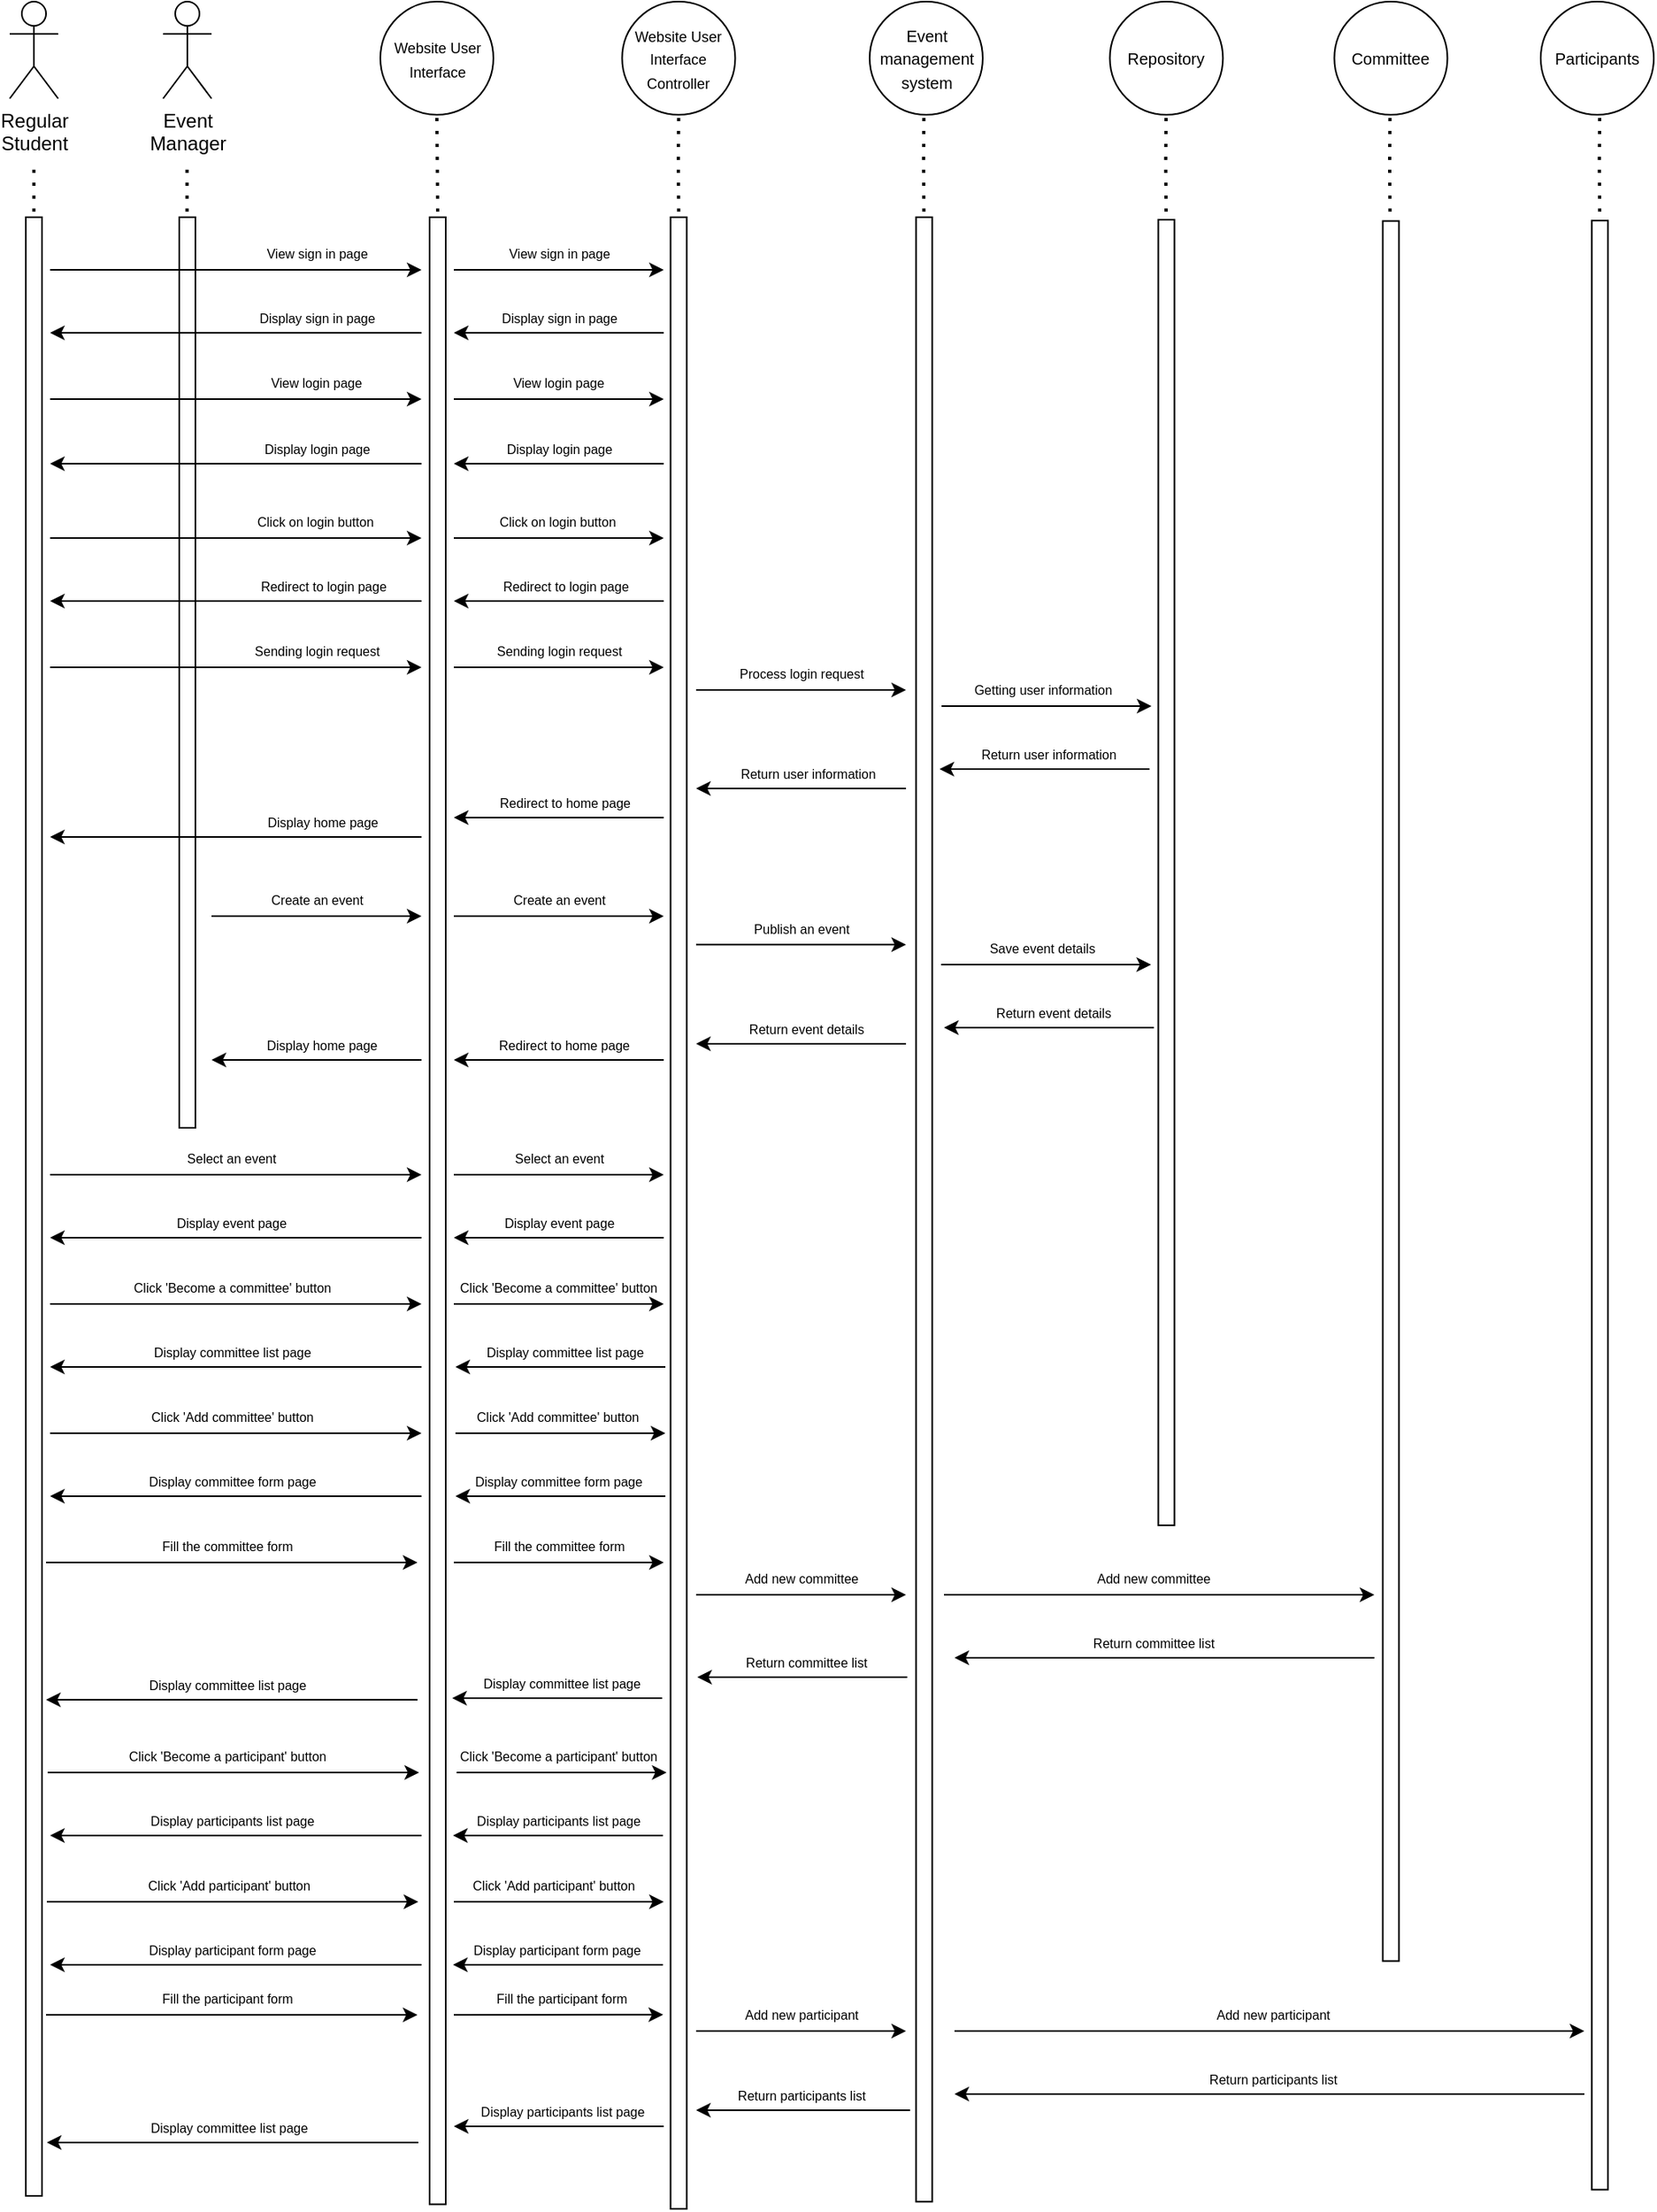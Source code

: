 <mxfile version="22.1.16" type="google">
  <diagram name="Page-1" id="xa0Po1D0JOcWhaekuTF8">
    <mxGraphModel dx="1720" dy="743" grid="1" gridSize="10" guides="1" tooltips="1" connect="1" arrows="1" fold="1" page="1" pageScale="1" pageWidth="850" pageHeight="1100" math="0" shadow="0">
      <root>
        <mxCell id="0" />
        <mxCell id="1" parent="0" />
        <mxCell id="qeAUwu_SVHN8Ln0CX-Be-1" value="Regular&lt;br&gt;Student" style="shape=umlActor;verticalLabelPosition=bottom;verticalAlign=top;html=1;outlineConnect=0;" vertex="1" parent="1">
          <mxGeometry x="25.01" y="20" width="30" height="60" as="geometry" />
        </mxCell>
        <mxCell id="qeAUwu_SVHN8Ln0CX-Be-2" value="Event&lt;br&gt;Manager" style="shape=umlActor;verticalLabelPosition=bottom;verticalAlign=top;html=1;outlineConnect=0;" vertex="1" parent="1">
          <mxGeometry x="120" y="20" width="30" height="60" as="geometry" />
        </mxCell>
        <mxCell id="qeAUwu_SVHN8Ln0CX-Be-4" value="" style="rounded=0;whiteSpace=wrap;html=1;rotation=90;" vertex="1" parent="1">
          <mxGeometry x="-572.29" y="760.73" width="1224.6" height="10" as="geometry" />
        </mxCell>
        <mxCell id="qeAUwu_SVHN8Ln0CX-Be-5" value="" style="rounded=0;whiteSpace=wrap;html=1;rotation=90;" vertex="1" parent="1">
          <mxGeometry x="-146.79" y="430.21" width="563.56" height="10" as="geometry" />
        </mxCell>
        <mxCell id="qeAUwu_SVHN8Ln0CX-Be-6" value="" style="endArrow=none;dashed=1;html=1;dashPattern=1 3;strokeWidth=2;rounded=0;" edge="1" parent="1">
          <mxGeometry width="50" height="50" relative="1" as="geometry">
            <mxPoint x="40" y="150" as="sourcePoint" />
            <mxPoint x="40" y="120" as="targetPoint" />
            <Array as="points">
              <mxPoint x="40" y="140" />
            </Array>
          </mxGeometry>
        </mxCell>
        <mxCell id="qeAUwu_SVHN8Ln0CX-Be-7" value="" style="endArrow=none;dashed=1;html=1;dashPattern=1 3;strokeWidth=2;rounded=0;" edge="1" parent="1">
          <mxGeometry width="50" height="50" relative="1" as="geometry">
            <mxPoint x="134.8" y="150" as="sourcePoint" />
            <mxPoint x="134.8" y="120" as="targetPoint" />
            <Array as="points">
              <mxPoint x="134.8" y="140" />
            </Array>
          </mxGeometry>
        </mxCell>
        <mxCell id="qeAUwu_SVHN8Ln0CX-Be-8" value="&lt;font style=&quot;font-size: 9px;&quot;&gt;Website User Interface&lt;/font&gt;" style="ellipse;whiteSpace=wrap;html=1;aspect=fixed;" vertex="1" parent="1">
          <mxGeometry x="254.5" y="20" width="70" height="70" as="geometry" />
        </mxCell>
        <mxCell id="qeAUwu_SVHN8Ln0CX-Be-9" value="" style="rounded=0;whiteSpace=wrap;html=1;rotation=90;" vertex="1" parent="1">
          <mxGeometry x="-324.9" y="763.34" width="1229.8" height="10" as="geometry" />
        </mxCell>
        <mxCell id="qeAUwu_SVHN8Ln0CX-Be-10" value="&lt;font style=&quot;font-size: 9px;&quot;&gt;&lt;font style=&quot;&quot;&gt;Website User Inte&lt;/font&gt;rface Controller&lt;/font&gt;" style="ellipse;whiteSpace=wrap;html=1;aspect=fixed;" vertex="1" parent="1">
          <mxGeometry x="404.22" y="20" width="70" height="70" as="geometry" />
        </mxCell>
        <mxCell id="qeAUwu_SVHN8Ln0CX-Be-11" value="" style="endArrow=classic;html=1;rounded=0;" edge="1" parent="1">
          <mxGeometry width="50" height="50" relative="1" as="geometry">
            <mxPoint x="50" y="266" as="sourcePoint" />
            <mxPoint x="280" y="266" as="targetPoint" />
          </mxGeometry>
        </mxCell>
        <mxCell id="qeAUwu_SVHN8Ln0CX-Be-13" value="&lt;font style=&quot;font-size: 8px;&quot;&gt;View login page&lt;/font&gt;" style="text;html=1;strokeColor=none;fillColor=none;align=center;verticalAlign=middle;whiteSpace=wrap;rounded=0;" vertex="1" parent="1">
          <mxGeometry x="185" y="240" width="60" height="30" as="geometry" />
        </mxCell>
        <mxCell id="qeAUwu_SVHN8Ln0CX-Be-14" value="" style="rounded=0;whiteSpace=wrap;html=1;rotation=90;" vertex="1" parent="1">
          <mxGeometry x="-177.09" y="764.75" width="1232.62" height="10" as="geometry" />
        </mxCell>
        <mxCell id="qeAUwu_SVHN8Ln0CX-Be-15" value="" style="endArrow=classic;html=1;rounded=0;" edge="1" parent="1">
          <mxGeometry width="50" height="50" relative="1" as="geometry">
            <mxPoint x="300" y="266" as="sourcePoint" />
            <mxPoint x="430" y="266" as="targetPoint" />
          </mxGeometry>
        </mxCell>
        <mxCell id="qeAUwu_SVHN8Ln0CX-Be-16" value="&lt;font style=&quot;font-size: 8px;&quot;&gt;View login page&lt;/font&gt;" style="text;html=1;strokeColor=none;fillColor=none;align=center;verticalAlign=middle;whiteSpace=wrap;rounded=0;" vertex="1" parent="1">
          <mxGeometry x="335" y="240" width="60" height="30" as="geometry" />
        </mxCell>
        <mxCell id="qeAUwu_SVHN8Ln0CX-Be-19" value="" style="endArrow=classic;html=1;rounded=0;" edge="1" parent="1">
          <mxGeometry width="50" height="50" relative="1" as="geometry">
            <mxPoint x="430" y="306" as="sourcePoint" />
            <mxPoint x="300" y="306" as="targetPoint" />
          </mxGeometry>
        </mxCell>
        <mxCell id="qeAUwu_SVHN8Ln0CX-Be-20" value="&lt;font style=&quot;font-size: 8px;&quot;&gt;Display login page&lt;/font&gt;" style="text;html=1;strokeColor=none;fillColor=none;align=center;verticalAlign=middle;whiteSpace=wrap;rounded=0;" vertex="1" parent="1">
          <mxGeometry x="327.5" y="281" width="75" height="30" as="geometry" />
        </mxCell>
        <mxCell id="qeAUwu_SVHN8Ln0CX-Be-21" value="" style="endArrow=classic;html=1;rounded=0;" edge="1" parent="1">
          <mxGeometry width="50" height="50" relative="1" as="geometry">
            <mxPoint x="280" y="306" as="sourcePoint" />
            <mxPoint x="50" y="306" as="targetPoint" />
          </mxGeometry>
        </mxCell>
        <mxCell id="qeAUwu_SVHN8Ln0CX-Be-22" value="&lt;font style=&quot;font-size: 8px;&quot;&gt;Display login page&lt;/font&gt;" style="text;html=1;strokeColor=none;fillColor=none;align=center;verticalAlign=middle;whiteSpace=wrap;rounded=0;" vertex="1" parent="1">
          <mxGeometry x="177.5" y="281" width="75" height="30" as="geometry" />
        </mxCell>
        <mxCell id="qeAUwu_SVHN8Ln0CX-Be-23" value="&lt;font size=&quot;1&quot;&gt;Repository&lt;/font&gt;" style="ellipse;whiteSpace=wrap;html=1;aspect=fixed;" vertex="1" parent="1">
          <mxGeometry x="706.22" y="20" width="70" height="70" as="geometry" />
        </mxCell>
        <mxCell id="qeAUwu_SVHN8Ln0CX-Be-24" value="&lt;font size=&quot;1&quot;&gt;Committee&lt;/font&gt;" style="ellipse;whiteSpace=wrap;html=1;aspect=fixed;" vertex="1" parent="1">
          <mxGeometry x="845.22" y="20" width="70" height="70" as="geometry" />
        </mxCell>
        <mxCell id="qeAUwu_SVHN8Ln0CX-Be-25" value="&lt;font size=&quot;1&quot;&gt;Participants&lt;/font&gt;" style="ellipse;whiteSpace=wrap;html=1;aspect=fixed;" vertex="1" parent="1">
          <mxGeometry x="973" y="20" width="70" height="70" as="geometry" />
        </mxCell>
        <mxCell id="qeAUwu_SVHN8Ln0CX-Be-26" value="" style="endArrow=classic;html=1;rounded=0;" edge="1" parent="1">
          <mxGeometry width="50" height="50" relative="1" as="geometry">
            <mxPoint x="50" y="352" as="sourcePoint" />
            <mxPoint x="280" y="352" as="targetPoint" />
          </mxGeometry>
        </mxCell>
        <mxCell id="qeAUwu_SVHN8Ln0CX-Be-27" value="&lt;font style=&quot;font-size: 8px;&quot;&gt;Click on login button&amp;nbsp;&lt;/font&gt;" style="text;html=1;strokeColor=none;fillColor=none;align=center;verticalAlign=middle;whiteSpace=wrap;rounded=0;" vertex="1" parent="1">
          <mxGeometry x="172.5" y="326" width="85" height="30" as="geometry" />
        </mxCell>
        <mxCell id="qeAUwu_SVHN8Ln0CX-Be-28" value="" style="endArrow=classic;html=1;rounded=0;" edge="1" parent="1">
          <mxGeometry width="50" height="50" relative="1" as="geometry">
            <mxPoint x="300" y="352" as="sourcePoint" />
            <mxPoint x="430" y="352" as="targetPoint" />
          </mxGeometry>
        </mxCell>
        <mxCell id="qeAUwu_SVHN8Ln0CX-Be-29" value="&lt;font style=&quot;font-size: 8px;&quot;&gt;Click on login button&amp;nbsp;&lt;/font&gt;" style="text;html=1;strokeColor=none;fillColor=none;align=center;verticalAlign=middle;whiteSpace=wrap;rounded=0;" vertex="1" parent="1">
          <mxGeometry x="322.5" y="326" width="85" height="30" as="geometry" />
        </mxCell>
        <mxCell id="qeAUwu_SVHN8Ln0CX-Be-30" value="" style="endArrow=classic;html=1;rounded=0;" edge="1" parent="1">
          <mxGeometry width="50" height="50" relative="1" as="geometry">
            <mxPoint x="430" y="391" as="sourcePoint" />
            <mxPoint x="300" y="391" as="targetPoint" />
          </mxGeometry>
        </mxCell>
        <mxCell id="qeAUwu_SVHN8Ln0CX-Be-31" value="&lt;font style=&quot;font-size: 8px;&quot;&gt;Redirect to login page&lt;/font&gt;" style="text;html=1;strokeColor=none;fillColor=none;align=center;verticalAlign=middle;whiteSpace=wrap;rounded=0;" vertex="1" parent="1">
          <mxGeometry x="322.5" y="366" width="92.5" height="30" as="geometry" />
        </mxCell>
        <mxCell id="qeAUwu_SVHN8Ln0CX-Be-32" value="" style="endArrow=classic;html=1;rounded=0;" edge="1" parent="1">
          <mxGeometry width="50" height="50" relative="1" as="geometry">
            <mxPoint x="280" y="391" as="sourcePoint" />
            <mxPoint x="50" y="391" as="targetPoint" />
          </mxGeometry>
        </mxCell>
        <mxCell id="qeAUwu_SVHN8Ln0CX-Be-33" value="&lt;font style=&quot;font-size: 8px;&quot;&gt;Redirect to login page&lt;/font&gt;" style="text;html=1;strokeColor=none;fillColor=none;align=center;verticalAlign=middle;whiteSpace=wrap;rounded=0;" vertex="1" parent="1">
          <mxGeometry x="172.5" y="366" width="92.5" height="30" as="geometry" />
        </mxCell>
        <mxCell id="qeAUwu_SVHN8Ln0CX-Be-34" value="" style="endArrow=classic;html=1;rounded=0;" edge="1" parent="1">
          <mxGeometry width="50" height="50" relative="1" as="geometry">
            <mxPoint x="50" y="432" as="sourcePoint" />
            <mxPoint x="280" y="432" as="targetPoint" />
          </mxGeometry>
        </mxCell>
        <mxCell id="qeAUwu_SVHN8Ln0CX-Be-35" value="&lt;span style=&quot;font-size: 8px;&quot;&gt;Sending login request&lt;/span&gt;" style="text;html=1;strokeColor=none;fillColor=none;align=center;verticalAlign=middle;whiteSpace=wrap;rounded=0;" vertex="1" parent="1">
          <mxGeometry x="172.5" y="406" width="85" height="30" as="geometry" />
        </mxCell>
        <mxCell id="qeAUwu_SVHN8Ln0CX-Be-36" value="" style="endArrow=classic;html=1;rounded=0;" edge="1" parent="1">
          <mxGeometry width="50" height="50" relative="1" as="geometry">
            <mxPoint x="300" y="432" as="sourcePoint" />
            <mxPoint x="430" y="432" as="targetPoint" />
          </mxGeometry>
        </mxCell>
        <mxCell id="qeAUwu_SVHN8Ln0CX-Be-37" value="&lt;font style=&quot;font-size: 8px;&quot;&gt;Sending login request&lt;/font&gt;" style="text;html=1;strokeColor=none;fillColor=none;align=center;verticalAlign=middle;whiteSpace=wrap;rounded=0;" vertex="1" parent="1">
          <mxGeometry x="322.5" y="406" width="85" height="30" as="geometry" />
        </mxCell>
        <mxCell id="qeAUwu_SVHN8Ln0CX-Be-40" value="&lt;font size=&quot;1&quot;&gt;Event management system&lt;/font&gt;" style="ellipse;whiteSpace=wrap;html=1;aspect=fixed;" vertex="1" parent="1">
          <mxGeometry x="557.5" y="20" width="70" height="70" as="geometry" />
        </mxCell>
        <mxCell id="qeAUwu_SVHN8Ln0CX-Be-41" value="" style="rounded=0;whiteSpace=wrap;html=1;rotation=90;" vertex="1" parent="1">
          <mxGeometry x="-22.87" y="762.53" width="1228.2" height="10" as="geometry" />
        </mxCell>
        <mxCell id="qeAUwu_SVHN8Ln0CX-Be-42" value="" style="endArrow=classic;html=1;rounded=0;" edge="1" parent="1">
          <mxGeometry width="50" height="50" relative="1" as="geometry">
            <mxPoint x="450" y="446" as="sourcePoint" />
            <mxPoint x="580" y="446" as="targetPoint" />
          </mxGeometry>
        </mxCell>
        <mxCell id="qeAUwu_SVHN8Ln0CX-Be-43" value="&lt;font style=&quot;font-size: 8px;&quot;&gt;Process login request&lt;/font&gt;" style="text;html=1;strokeColor=none;fillColor=none;align=center;verticalAlign=middle;whiteSpace=wrap;rounded=0;" vertex="1" parent="1">
          <mxGeometry x="472.5" y="420" width="85" height="30" as="geometry" />
        </mxCell>
        <mxCell id="qeAUwu_SVHN8Ln0CX-Be-44" value="" style="endArrow=classic;html=1;rounded=0;" edge="1" parent="1">
          <mxGeometry width="50" height="50" relative="1" as="geometry">
            <mxPoint x="580" y="507" as="sourcePoint" />
            <mxPoint x="450" y="507" as="targetPoint" />
          </mxGeometry>
        </mxCell>
        <mxCell id="qeAUwu_SVHN8Ln0CX-Be-45" value="&lt;font style=&quot;font-size: 8px;&quot;&gt;Return user information&lt;/font&gt;" style="text;html=1;strokeColor=none;fillColor=none;align=center;verticalAlign=middle;whiteSpace=wrap;rounded=0;" vertex="1" parent="1">
          <mxGeometry x="472.5" y="482" width="92.5" height="30" as="geometry" />
        </mxCell>
        <mxCell id="qeAUwu_SVHN8Ln0CX-Be-46" value="" style="endArrow=classic;html=1;rounded=0;" edge="1" parent="1">
          <mxGeometry width="50" height="50" relative="1" as="geometry">
            <mxPoint x="430" y="525" as="sourcePoint" />
            <mxPoint x="300" y="525" as="targetPoint" />
          </mxGeometry>
        </mxCell>
        <mxCell id="qeAUwu_SVHN8Ln0CX-Be-47" value="&lt;font style=&quot;font-size: 8px;&quot;&gt;Redirect to home page&lt;/font&gt;" style="text;html=1;strokeColor=none;fillColor=none;align=center;verticalAlign=middle;whiteSpace=wrap;rounded=0;" vertex="1" parent="1">
          <mxGeometry x="313.75" y="500" width="110" height="30" as="geometry" />
        </mxCell>
        <mxCell id="qeAUwu_SVHN8Ln0CX-Be-48" value="" style="rounded=0;whiteSpace=wrap;html=1;rotation=90;" vertex="1" parent="1">
          <mxGeometry x="337.22" y="554.0" width="808" height="10" as="geometry" />
        </mxCell>
        <mxCell id="qeAUwu_SVHN8Ln0CX-Be-49" value="" style="endArrow=classic;html=1;rounded=0;" edge="1" parent="1">
          <mxGeometry width="50" height="50" relative="1" as="geometry">
            <mxPoint x="50" y="186" as="sourcePoint" />
            <mxPoint x="280" y="186" as="targetPoint" />
          </mxGeometry>
        </mxCell>
        <mxCell id="qeAUwu_SVHN8Ln0CX-Be-50" value="&lt;font style=&quot;font-size: 8px;&quot;&gt;View sign in page&lt;/font&gt;" style="text;html=1;strokeColor=none;fillColor=none;align=center;verticalAlign=middle;whiteSpace=wrap;rounded=0;" vertex="1" parent="1">
          <mxGeometry x="177.5" y="160" width="75" height="30" as="geometry" />
        </mxCell>
        <mxCell id="qeAUwu_SVHN8Ln0CX-Be-51" value="" style="endArrow=classic;html=1;rounded=0;" edge="1" parent="1">
          <mxGeometry width="50" height="50" relative="1" as="geometry">
            <mxPoint x="300" y="186" as="sourcePoint" />
            <mxPoint x="430" y="186" as="targetPoint" />
          </mxGeometry>
        </mxCell>
        <mxCell id="qeAUwu_SVHN8Ln0CX-Be-52" value="&lt;font style=&quot;font-size: 8px;&quot;&gt;View sign in page&lt;/font&gt;" style="text;html=1;strokeColor=none;fillColor=none;align=center;verticalAlign=middle;whiteSpace=wrap;rounded=0;" vertex="1" parent="1">
          <mxGeometry x="327.5" y="160" width="75" height="30" as="geometry" />
        </mxCell>
        <mxCell id="qeAUwu_SVHN8Ln0CX-Be-53" value="" style="endArrow=classic;html=1;rounded=0;" edge="1" parent="1">
          <mxGeometry width="50" height="50" relative="1" as="geometry">
            <mxPoint x="430" y="225" as="sourcePoint" />
            <mxPoint x="300" y="225" as="targetPoint" />
          </mxGeometry>
        </mxCell>
        <mxCell id="qeAUwu_SVHN8Ln0CX-Be-54" value="&lt;font style=&quot;font-size: 8px;&quot;&gt;Display sign in page&lt;/font&gt;" style="text;html=1;strokeColor=none;fillColor=none;align=center;verticalAlign=middle;whiteSpace=wrap;rounded=0;" vertex="1" parent="1">
          <mxGeometry x="327.5" y="200" width="75" height="30" as="geometry" />
        </mxCell>
        <mxCell id="qeAUwu_SVHN8Ln0CX-Be-56" value="" style="endArrow=classic;html=1;rounded=0;" edge="1" parent="1">
          <mxGeometry width="50" height="50" relative="1" as="geometry">
            <mxPoint x="280" y="225" as="sourcePoint" />
            <mxPoint x="50" y="225" as="targetPoint" />
          </mxGeometry>
        </mxCell>
        <mxCell id="qeAUwu_SVHN8Ln0CX-Be-57" value="&lt;font style=&quot;font-size: 8px;&quot;&gt;Display sign in page&lt;/font&gt;" style="text;html=1;strokeColor=none;fillColor=none;align=center;verticalAlign=middle;whiteSpace=wrap;rounded=0;" vertex="1" parent="1">
          <mxGeometry x="177.5" y="200" width="75" height="30" as="geometry" />
        </mxCell>
        <mxCell id="qeAUwu_SVHN8Ln0CX-Be-59" value="" style="endArrow=classic;html=1;rounded=0;" edge="1" parent="1">
          <mxGeometry width="50" height="50" relative="1" as="geometry">
            <mxPoint x="602" y="456" as="sourcePoint" />
            <mxPoint x="732" y="456" as="targetPoint" />
          </mxGeometry>
        </mxCell>
        <mxCell id="qeAUwu_SVHN8Ln0CX-Be-60" value="&lt;font style=&quot;font-size: 8px;&quot;&gt;Getting user information&lt;/font&gt;" style="text;html=1;strokeColor=none;fillColor=none;align=center;verticalAlign=middle;whiteSpace=wrap;rounded=0;" vertex="1" parent="1">
          <mxGeometry x="615" y="430" width="99.5" height="30" as="geometry" />
        </mxCell>
        <mxCell id="qeAUwu_SVHN8Ln0CX-Be-61" value="" style="endArrow=classic;html=1;rounded=0;" edge="1" parent="1">
          <mxGeometry width="50" height="50" relative="1" as="geometry">
            <mxPoint x="730.75" y="495" as="sourcePoint" />
            <mxPoint x="600.75" y="495" as="targetPoint" />
          </mxGeometry>
        </mxCell>
        <mxCell id="qeAUwu_SVHN8Ln0CX-Be-62" value="&lt;font style=&quot;font-size: 8px;&quot;&gt;Return user information&lt;/font&gt;" style="text;html=1;strokeColor=none;fillColor=none;align=center;verticalAlign=middle;whiteSpace=wrap;rounded=0;" vertex="1" parent="1">
          <mxGeometry x="622.25" y="470" width="92.5" height="30" as="geometry" />
        </mxCell>
        <mxCell id="qeAUwu_SVHN8Ln0CX-Be-63" value="" style="endArrow=classic;html=1;rounded=0;" edge="1" parent="1">
          <mxGeometry width="50" height="50" relative="1" as="geometry">
            <mxPoint x="280" y="537" as="sourcePoint" />
            <mxPoint x="50" y="537" as="targetPoint" />
          </mxGeometry>
        </mxCell>
        <mxCell id="qeAUwu_SVHN8Ln0CX-Be-64" value="&lt;font style=&quot;font-size: 8px;&quot;&gt;Display home page&lt;/font&gt;" style="text;html=1;strokeColor=none;fillColor=none;align=center;verticalAlign=middle;whiteSpace=wrap;rounded=0;" vertex="1" parent="1">
          <mxGeometry x="163.75" y="512" width="110" height="30" as="geometry" />
        </mxCell>
        <mxCell id="qeAUwu_SVHN8Ln0CX-Be-65" value="" style="endArrow=none;dashed=1;html=1;dashPattern=1 3;strokeWidth=2;rounded=0;entryX=0.5;entryY=1;entryDx=0;entryDy=0;" edge="1" parent="1" target="qeAUwu_SVHN8Ln0CX-Be-8">
          <mxGeometry width="50" height="50" relative="1" as="geometry">
            <mxPoint x="290" y="150" as="sourcePoint" />
            <mxPoint x="289.76" y="100" as="targetPoint" />
            <Array as="points">
              <mxPoint x="289.76" y="120" />
            </Array>
          </mxGeometry>
        </mxCell>
        <mxCell id="qeAUwu_SVHN8Ln0CX-Be-66" value="" style="endArrow=none;dashed=1;html=1;dashPattern=1 3;strokeWidth=2;rounded=0;entryX=0.5;entryY=1;entryDx=0;entryDy=0;" edge="1" parent="1">
          <mxGeometry width="50" height="50" relative="1" as="geometry">
            <mxPoint x="439.23" y="150" as="sourcePoint" />
            <mxPoint x="439.23" y="90" as="targetPoint" />
            <Array as="points">
              <mxPoint x="438.99" y="120" />
            </Array>
          </mxGeometry>
        </mxCell>
        <mxCell id="qeAUwu_SVHN8Ln0CX-Be-67" value="" style="endArrow=classic;html=1;rounded=0;" edge="1" parent="1">
          <mxGeometry width="50" height="50" relative="1" as="geometry">
            <mxPoint x="150" y="586" as="sourcePoint" />
            <mxPoint x="280" y="586" as="targetPoint" />
          </mxGeometry>
        </mxCell>
        <mxCell id="qeAUwu_SVHN8Ln0CX-Be-68" value="&lt;span style=&quot;font-size: 8px;&quot;&gt;Create an event&lt;/span&gt;" style="text;html=1;strokeColor=none;fillColor=none;align=center;verticalAlign=middle;whiteSpace=wrap;rounded=0;" vertex="1" parent="1">
          <mxGeometry x="172.5" y="560" width="85" height="30" as="geometry" />
        </mxCell>
        <mxCell id="qeAUwu_SVHN8Ln0CX-Be-69" value="" style="endArrow=classic;html=1;rounded=0;" edge="1" parent="1">
          <mxGeometry width="50" height="50" relative="1" as="geometry">
            <mxPoint x="300" y="586" as="sourcePoint" />
            <mxPoint x="430" y="586" as="targetPoint" />
          </mxGeometry>
        </mxCell>
        <mxCell id="qeAUwu_SVHN8Ln0CX-Be-70" value="&lt;span style=&quot;font-size: 8px;&quot;&gt;Create an event&lt;/span&gt;" style="text;html=1;strokeColor=none;fillColor=none;align=center;verticalAlign=middle;whiteSpace=wrap;rounded=0;" vertex="1" parent="1">
          <mxGeometry x="322.5" y="560" width="85" height="30" as="geometry" />
        </mxCell>
        <mxCell id="qeAUwu_SVHN8Ln0CX-Be-71" value="" style="endArrow=classic;html=1;rounded=0;" edge="1" parent="1">
          <mxGeometry width="50" height="50" relative="1" as="geometry">
            <mxPoint x="450" y="603.66" as="sourcePoint" />
            <mxPoint x="580" y="603.66" as="targetPoint" />
          </mxGeometry>
        </mxCell>
        <mxCell id="qeAUwu_SVHN8Ln0CX-Be-72" value="&lt;span style=&quot;font-size: 8px;&quot;&gt;Publish an event&lt;/span&gt;" style="text;html=1;strokeColor=none;fillColor=none;align=center;verticalAlign=middle;whiteSpace=wrap;rounded=0;" vertex="1" parent="1">
          <mxGeometry x="472.5" y="577.66" width="85" height="30" as="geometry" />
        </mxCell>
        <mxCell id="qeAUwu_SVHN8Ln0CX-Be-73" value="" style="endArrow=classic;html=1;rounded=0;" edge="1" parent="1">
          <mxGeometry width="50" height="50" relative="1" as="geometry">
            <mxPoint x="601.75" y="616" as="sourcePoint" />
            <mxPoint x="731.75" y="616" as="targetPoint" />
          </mxGeometry>
        </mxCell>
        <mxCell id="qeAUwu_SVHN8Ln0CX-Be-74" value="&lt;span style=&quot;font-size: 8px;&quot;&gt;Save event details&lt;/span&gt;" style="text;html=1;strokeColor=none;fillColor=none;align=center;verticalAlign=middle;whiteSpace=wrap;rounded=0;" vertex="1" parent="1">
          <mxGeometry x="622.25" y="590" width="85" height="30" as="geometry" />
        </mxCell>
        <mxCell id="qeAUwu_SVHN8Ln0CX-Be-75" value="" style="endArrow=classic;html=1;rounded=0;" edge="1" parent="1">
          <mxGeometry width="50" height="50" relative="1" as="geometry">
            <mxPoint x="733.5" y="655" as="sourcePoint" />
            <mxPoint x="603.5" y="655" as="targetPoint" />
          </mxGeometry>
        </mxCell>
        <mxCell id="qeAUwu_SVHN8Ln0CX-Be-76" value="&lt;font style=&quot;font-size: 8px;&quot;&gt;Return event details&lt;/font&gt;" style="text;html=1;strokeColor=none;fillColor=none;align=center;verticalAlign=middle;whiteSpace=wrap;rounded=0;" vertex="1" parent="1">
          <mxGeometry x="625" y="630" width="92.5" height="30" as="geometry" />
        </mxCell>
        <mxCell id="qeAUwu_SVHN8Ln0CX-Be-77" value="" style="endArrow=classic;html=1;rounded=0;" edge="1" parent="1">
          <mxGeometry width="50" height="50" relative="1" as="geometry">
            <mxPoint x="580" y="665" as="sourcePoint" />
            <mxPoint x="450" y="665" as="targetPoint" />
          </mxGeometry>
        </mxCell>
        <mxCell id="qeAUwu_SVHN8Ln0CX-Be-78" value="&lt;font style=&quot;font-size: 8px;&quot;&gt;Return event details&lt;/font&gt;" style="text;html=1;strokeColor=none;fillColor=none;align=center;verticalAlign=middle;whiteSpace=wrap;rounded=0;" vertex="1" parent="1">
          <mxGeometry x="471.5" y="640" width="92.5" height="30" as="geometry" />
        </mxCell>
        <mxCell id="qeAUwu_SVHN8Ln0CX-Be-79" value="" style="endArrow=classic;html=1;rounded=0;" edge="1" parent="1">
          <mxGeometry width="50" height="50" relative="1" as="geometry">
            <mxPoint x="430" y="675" as="sourcePoint" />
            <mxPoint x="300" y="675" as="targetPoint" />
          </mxGeometry>
        </mxCell>
        <mxCell id="qeAUwu_SVHN8Ln0CX-Be-80" value="&lt;span style=&quot;font-size: 8px;&quot;&gt;Redirect to home page&lt;/span&gt;" style="text;html=1;strokeColor=none;fillColor=none;align=center;verticalAlign=middle;whiteSpace=wrap;rounded=0;" vertex="1" parent="1">
          <mxGeometry x="321.5" y="650" width="92.5" height="30" as="geometry" />
        </mxCell>
        <mxCell id="qeAUwu_SVHN8Ln0CX-Be-81" value="" style="endArrow=classic;html=1;rounded=0;" edge="1" parent="1">
          <mxGeometry width="50" height="50" relative="1" as="geometry">
            <mxPoint x="280" y="675" as="sourcePoint" />
            <mxPoint x="150" y="675" as="targetPoint" />
          </mxGeometry>
        </mxCell>
        <mxCell id="qeAUwu_SVHN8Ln0CX-Be-82" value="&lt;span style=&quot;font-size: 8px;&quot;&gt;Display home page&lt;/span&gt;" style="text;html=1;strokeColor=none;fillColor=none;align=center;verticalAlign=middle;whiteSpace=wrap;rounded=0;" vertex="1" parent="1">
          <mxGeometry x="171.5" y="650" width="92.5" height="30" as="geometry" />
        </mxCell>
        <mxCell id="qeAUwu_SVHN8Ln0CX-Be-83" value="" style="endArrow=none;dashed=1;html=1;dashPattern=1 3;strokeWidth=2;rounded=0;entryX=0.5;entryY=1;entryDx=0;entryDy=0;" edge="1" parent="1">
          <mxGeometry width="50" height="50" relative="1" as="geometry">
            <mxPoint x="591.09" y="150" as="sourcePoint" />
            <mxPoint x="591.09" y="90" as="targetPoint" />
            <Array as="points">
              <mxPoint x="590.85" y="120" />
            </Array>
          </mxGeometry>
        </mxCell>
        <mxCell id="qeAUwu_SVHN8Ln0CX-Be-84" value="" style="endArrow=none;dashed=1;html=1;dashPattern=1 3;strokeWidth=2;rounded=0;entryX=0.5;entryY=1;entryDx=0;entryDy=0;" edge="1" parent="1">
          <mxGeometry width="50" height="50" relative="1" as="geometry">
            <mxPoint x="741.03" y="150" as="sourcePoint" />
            <mxPoint x="741.03" y="90" as="targetPoint" />
            <Array as="points">
              <mxPoint x="740.79" y="120" />
            </Array>
          </mxGeometry>
        </mxCell>
        <mxCell id="qeAUwu_SVHN8Ln0CX-Be-85" value="" style="rounded=0;whiteSpace=wrap;html=1;rotation=90;" vertex="1" parent="1">
          <mxGeometry x="341.76" y="689.24" width="1076.92" height="10" as="geometry" />
        </mxCell>
        <mxCell id="qeAUwu_SVHN8Ln0CX-Be-86" value="" style="endArrow=classic;html=1;rounded=0;" edge="1" parent="1">
          <mxGeometry width="50" height="50" relative="1" as="geometry">
            <mxPoint x="50" y="746" as="sourcePoint" />
            <mxPoint x="280" y="746" as="targetPoint" />
          </mxGeometry>
        </mxCell>
        <mxCell id="qeAUwu_SVHN8Ln0CX-Be-87" value="&lt;span style=&quot;font-size: 8px;&quot;&gt;Select an event&lt;/span&gt;" style="text;html=1;strokeColor=none;fillColor=none;align=center;verticalAlign=middle;whiteSpace=wrap;rounded=0;" vertex="1" parent="1">
          <mxGeometry x="120" y="720" width="85" height="30" as="geometry" />
        </mxCell>
        <mxCell id="qeAUwu_SVHN8Ln0CX-Be-88" value="" style="endArrow=classic;html=1;rounded=0;" edge="1" parent="1">
          <mxGeometry width="50" height="50" relative="1" as="geometry">
            <mxPoint x="300" y="746" as="sourcePoint" />
            <mxPoint x="430" y="746" as="targetPoint" />
          </mxGeometry>
        </mxCell>
        <mxCell id="qeAUwu_SVHN8Ln0CX-Be-89" value="&lt;span style=&quot;font-size: 8px;&quot;&gt;Select an event&lt;/span&gt;" style="text;html=1;strokeColor=none;fillColor=none;align=center;verticalAlign=middle;whiteSpace=wrap;rounded=0;" vertex="1" parent="1">
          <mxGeometry x="322.5" y="720" width="85" height="30" as="geometry" />
        </mxCell>
        <mxCell id="qeAUwu_SVHN8Ln0CX-Be-90" value="" style="endArrow=classic;html=1;rounded=0;" edge="1" parent="1">
          <mxGeometry width="50" height="50" relative="1" as="geometry">
            <mxPoint x="430" y="785" as="sourcePoint" />
            <mxPoint x="300" y="785" as="targetPoint" />
          </mxGeometry>
        </mxCell>
        <mxCell id="qeAUwu_SVHN8Ln0CX-Be-91" value="&lt;font style=&quot;font-size: 8px;&quot;&gt;Display event page&lt;/font&gt;" style="text;html=1;strokeColor=none;fillColor=none;align=center;verticalAlign=middle;whiteSpace=wrap;rounded=0;" vertex="1" parent="1">
          <mxGeometry x="327.5" y="760" width="75" height="30" as="geometry" />
        </mxCell>
        <mxCell id="qeAUwu_SVHN8Ln0CX-Be-92" value="" style="endArrow=classic;html=1;rounded=0;" edge="1" parent="1">
          <mxGeometry width="50" height="50" relative="1" as="geometry">
            <mxPoint x="280" y="785" as="sourcePoint" />
            <mxPoint x="50" y="785" as="targetPoint" />
          </mxGeometry>
        </mxCell>
        <mxCell id="qeAUwu_SVHN8Ln0CX-Be-93" value="&lt;font style=&quot;font-size: 8px;&quot;&gt;Display event page&lt;/font&gt;" style="text;html=1;strokeColor=none;fillColor=none;align=center;verticalAlign=middle;whiteSpace=wrap;rounded=0;" vertex="1" parent="1">
          <mxGeometry x="125" y="760" width="75" height="30" as="geometry" />
        </mxCell>
        <mxCell id="qeAUwu_SVHN8Ln0CX-Be-94" value="" style="endArrow=classic;html=1;rounded=0;" edge="1" parent="1">
          <mxGeometry width="50" height="50" relative="1" as="geometry">
            <mxPoint x="50" y="826" as="sourcePoint" />
            <mxPoint x="280" y="826" as="targetPoint" />
          </mxGeometry>
        </mxCell>
        <mxCell id="qeAUwu_SVHN8Ln0CX-Be-95" value="&lt;span style=&quot;font-size: 8px;&quot;&gt;Click &#39;Become a committee&#39; button&lt;/span&gt;" style="text;html=1;strokeColor=none;fillColor=none;align=center;verticalAlign=middle;whiteSpace=wrap;rounded=0;" vertex="1" parent="1">
          <mxGeometry x="98.75" y="800" width="127.5" height="30" as="geometry" />
        </mxCell>
        <mxCell id="qeAUwu_SVHN8Ln0CX-Be-96" value="" style="endArrow=classic;html=1;rounded=0;" edge="1" parent="1">
          <mxGeometry width="50" height="50" relative="1" as="geometry">
            <mxPoint x="300" y="826" as="sourcePoint" />
            <mxPoint x="430" y="826" as="targetPoint" />
          </mxGeometry>
        </mxCell>
        <mxCell id="qeAUwu_SVHN8Ln0CX-Be-98" value="&lt;span style=&quot;font-size: 8px;&quot;&gt;Click &#39;Become a committee&#39; button&lt;/span&gt;" style="text;html=1;strokeColor=none;fillColor=none;align=center;verticalAlign=middle;whiteSpace=wrap;rounded=0;" vertex="1" parent="1">
          <mxGeometry x="299" y="800" width="132" height="30" as="geometry" />
        </mxCell>
        <mxCell id="qeAUwu_SVHN8Ln0CX-Be-99" value="" style="endArrow=classic;html=1;rounded=0;" edge="1" parent="1">
          <mxGeometry width="50" height="50" relative="1" as="geometry">
            <mxPoint x="431" y="865" as="sourcePoint" />
            <mxPoint x="301" y="865" as="targetPoint" />
          </mxGeometry>
        </mxCell>
        <mxCell id="qeAUwu_SVHN8Ln0CX-Be-100" value="&lt;font style=&quot;font-size: 8px;&quot;&gt;Display committee list page&lt;/font&gt;" style="text;html=1;strokeColor=none;fillColor=none;align=center;verticalAlign=middle;whiteSpace=wrap;rounded=0;" vertex="1" parent="1">
          <mxGeometry x="318" y="840" width="101.5" height="30" as="geometry" />
        </mxCell>
        <mxCell id="qeAUwu_SVHN8Ln0CX-Be-101" value="" style="endArrow=classic;html=1;rounded=0;" edge="1" parent="1">
          <mxGeometry width="50" height="50" relative="1" as="geometry">
            <mxPoint x="280" y="865" as="sourcePoint" />
            <mxPoint x="50" y="865" as="targetPoint" />
          </mxGeometry>
        </mxCell>
        <mxCell id="qeAUwu_SVHN8Ln0CX-Be-102" value="&lt;font style=&quot;font-size: 8px;&quot;&gt;Display committee list page&lt;/font&gt;" style="text;html=1;strokeColor=none;fillColor=none;align=center;verticalAlign=middle;whiteSpace=wrap;rounded=0;" vertex="1" parent="1">
          <mxGeometry x="111.75" y="840" width="101.5" height="30" as="geometry" />
        </mxCell>
        <mxCell id="qeAUwu_SVHN8Ln0CX-Be-103" value="" style="endArrow=classic;html=1;rounded=0;" edge="1" parent="1">
          <mxGeometry width="50" height="50" relative="1" as="geometry">
            <mxPoint x="50" y="906" as="sourcePoint" />
            <mxPoint x="280" y="906" as="targetPoint" />
          </mxGeometry>
        </mxCell>
        <mxCell id="qeAUwu_SVHN8Ln0CX-Be-104" value="&lt;span style=&quot;font-size: 8px;&quot;&gt;Click &#39;Add committee&#39; button&lt;/span&gt;" style="text;html=1;strokeColor=none;fillColor=none;align=center;verticalAlign=middle;whiteSpace=wrap;rounded=0;" vertex="1" parent="1">
          <mxGeometry x="98.75" y="880" width="127.5" height="30" as="geometry" />
        </mxCell>
        <mxCell id="qeAUwu_SVHN8Ln0CX-Be-107" value="" style="endArrow=classic;html=1;rounded=0;" edge="1" parent="1">
          <mxGeometry width="50" height="50" relative="1" as="geometry">
            <mxPoint x="301" y="906" as="sourcePoint" />
            <mxPoint x="431" y="906" as="targetPoint" />
          </mxGeometry>
        </mxCell>
        <mxCell id="qeAUwu_SVHN8Ln0CX-Be-108" value="&lt;font style=&quot;font-size: 8px;&quot;&gt;Click &#39;Add committee&#39; button&lt;/font&gt;" style="text;html=1;strokeColor=none;fillColor=none;align=center;verticalAlign=middle;whiteSpace=wrap;rounded=0;" vertex="1" parent="1">
          <mxGeometry x="305.25" y="880" width="118.5" height="30" as="geometry" />
        </mxCell>
        <mxCell id="qeAUwu_SVHN8Ln0CX-Be-109" value="" style="endArrow=classic;html=1;rounded=0;" edge="1" parent="1">
          <mxGeometry width="50" height="50" relative="1" as="geometry">
            <mxPoint x="431" y="945" as="sourcePoint" />
            <mxPoint x="301" y="945" as="targetPoint" />
          </mxGeometry>
        </mxCell>
        <mxCell id="qeAUwu_SVHN8Ln0CX-Be-110" value="&lt;font style=&quot;font-size: 8px;&quot;&gt;Display committee form page&lt;/font&gt;" style="text;html=1;strokeColor=none;fillColor=none;align=center;verticalAlign=middle;whiteSpace=wrap;rounded=0;" vertex="1" parent="1">
          <mxGeometry x="310.25" y="920" width="109.5" height="30" as="geometry" />
        </mxCell>
        <mxCell id="qeAUwu_SVHN8Ln0CX-Be-112" value="" style="endArrow=classic;html=1;rounded=0;" edge="1" parent="1">
          <mxGeometry width="50" height="50" relative="1" as="geometry">
            <mxPoint x="280" y="945" as="sourcePoint" />
            <mxPoint x="50" y="945" as="targetPoint" />
          </mxGeometry>
        </mxCell>
        <mxCell id="qeAUwu_SVHN8Ln0CX-Be-113" value="&lt;font style=&quot;font-size: 8px;&quot;&gt;Display committee form page&lt;/font&gt;" style="text;html=1;strokeColor=none;fillColor=none;align=center;verticalAlign=middle;whiteSpace=wrap;rounded=0;" vertex="1" parent="1">
          <mxGeometry x="107.75" y="920" width="109.5" height="30" as="geometry" />
        </mxCell>
        <mxCell id="qeAUwu_SVHN8Ln0CX-Be-114" value="" style="endArrow=classic;html=1;rounded=0;" edge="1" parent="1">
          <mxGeometry width="50" height="50" relative="1" as="geometry">
            <mxPoint x="47.5" y="986" as="sourcePoint" />
            <mxPoint x="277.5" y="986" as="targetPoint" />
          </mxGeometry>
        </mxCell>
        <mxCell id="qeAUwu_SVHN8Ln0CX-Be-115" value="&lt;span style=&quot;font-size: 8px;&quot;&gt;Fill the committee form&lt;/span&gt;" style="text;html=1;strokeColor=none;fillColor=none;align=center;verticalAlign=middle;whiteSpace=wrap;rounded=0;" vertex="1" parent="1">
          <mxGeometry x="96.25" y="960" width="127.5" height="30" as="geometry" />
        </mxCell>
        <mxCell id="qeAUwu_SVHN8Ln0CX-Be-116" value="" style="endArrow=classic;html=1;rounded=0;" edge="1" parent="1">
          <mxGeometry width="50" height="50" relative="1" as="geometry">
            <mxPoint x="300" y="986" as="sourcePoint" />
            <mxPoint x="430" y="986" as="targetPoint" />
          </mxGeometry>
        </mxCell>
        <mxCell id="qeAUwu_SVHN8Ln0CX-Be-117" value="&lt;span style=&quot;font-size: 8px;&quot;&gt;Fill the committee form&lt;/span&gt;" style="text;html=1;strokeColor=none;fillColor=none;align=center;verticalAlign=middle;whiteSpace=wrap;rounded=0;" vertex="1" parent="1">
          <mxGeometry x="322.5" y="960" width="85" height="30" as="geometry" />
        </mxCell>
        <mxCell id="qeAUwu_SVHN8Ln0CX-Be-118" value="" style="endArrow=none;dashed=1;html=1;dashPattern=1 3;strokeWidth=2;rounded=0;entryX=0.5;entryY=1;entryDx=0;entryDy=0;" edge="1" parent="1">
          <mxGeometry width="50" height="50" relative="1" as="geometry">
            <mxPoint x="879.69" y="150" as="sourcePoint" />
            <mxPoint x="879.69" y="90" as="targetPoint" />
            <Array as="points">
              <mxPoint x="879.45" y="120" />
            </Array>
          </mxGeometry>
        </mxCell>
        <mxCell id="qeAUwu_SVHN8Ln0CX-Be-120" value="" style="endArrow=classic;html=1;rounded=0;" edge="1" parent="1">
          <mxGeometry width="50" height="50" relative="1" as="geometry">
            <mxPoint x="450" y="1006" as="sourcePoint" />
            <mxPoint x="580" y="1006" as="targetPoint" />
          </mxGeometry>
        </mxCell>
        <mxCell id="qeAUwu_SVHN8Ln0CX-Be-121" value="&lt;span style=&quot;font-size: 8px;&quot;&gt;Add new committee&lt;/span&gt;" style="text;html=1;strokeColor=none;fillColor=none;align=center;verticalAlign=middle;whiteSpace=wrap;rounded=0;" vertex="1" parent="1">
          <mxGeometry x="472.5" y="980" width="85" height="30" as="geometry" />
        </mxCell>
        <mxCell id="qeAUwu_SVHN8Ln0CX-Be-122" value="" style="endArrow=classic;html=1;rounded=0;" edge="1" parent="1">
          <mxGeometry width="50" height="50" relative="1" as="geometry">
            <mxPoint x="603.5" y="1006" as="sourcePoint" />
            <mxPoint x="870" y="1006" as="targetPoint" />
          </mxGeometry>
        </mxCell>
        <mxCell id="qeAUwu_SVHN8Ln0CX-Be-123" value="&lt;span style=&quot;font-size: 8px;&quot;&gt;Add new committee&lt;/span&gt;" style="text;html=1;strokeColor=none;fillColor=none;align=center;verticalAlign=middle;whiteSpace=wrap;rounded=0;" vertex="1" parent="1">
          <mxGeometry x="691.22" y="980" width="85" height="30" as="geometry" />
        </mxCell>
        <mxCell id="qeAUwu_SVHN8Ln0CX-Be-124" value="" style="endArrow=classic;html=1;rounded=0;" edge="1" parent="1">
          <mxGeometry width="50" height="50" relative="1" as="geometry">
            <mxPoint x="870" y="1045" as="sourcePoint" />
            <mxPoint x="610" y="1045" as="targetPoint" />
          </mxGeometry>
        </mxCell>
        <mxCell id="qeAUwu_SVHN8Ln0CX-Be-125" value="&lt;span style=&quot;font-size: 8px;&quot;&gt;Return committee list&lt;/span&gt;" style="text;html=1;strokeColor=none;fillColor=none;align=center;verticalAlign=middle;whiteSpace=wrap;rounded=0;" vertex="1" parent="1">
          <mxGeometry x="687.47" y="1020" width="92.5" height="30" as="geometry" />
        </mxCell>
        <mxCell id="qeAUwu_SVHN8Ln0CX-Be-126" value="" style="endArrow=classic;html=1;rounded=0;" edge="1" parent="1">
          <mxGeometry width="50" height="50" relative="1" as="geometry">
            <mxPoint x="580.75" y="1057" as="sourcePoint" />
            <mxPoint x="450.75" y="1057" as="targetPoint" />
          </mxGeometry>
        </mxCell>
        <mxCell id="qeAUwu_SVHN8Ln0CX-Be-127" value="&lt;font style=&quot;font-size: 8px;&quot;&gt;Return committee list&lt;/font&gt;" style="text;html=1;strokeColor=none;fillColor=none;align=center;verticalAlign=middle;whiteSpace=wrap;rounded=0;" vertex="1" parent="1">
          <mxGeometry x="472.25" y="1032" width="92.5" height="30" as="geometry" />
        </mxCell>
        <mxCell id="qeAUwu_SVHN8Ln0CX-Be-128" value="" style="endArrow=classic;html=1;rounded=0;" edge="1" parent="1">
          <mxGeometry width="50" height="50" relative="1" as="geometry">
            <mxPoint x="429" y="1070" as="sourcePoint" />
            <mxPoint x="299" y="1070" as="targetPoint" />
          </mxGeometry>
        </mxCell>
        <mxCell id="qeAUwu_SVHN8Ln0CX-Be-129" value="&lt;font style=&quot;font-size: 8px;&quot;&gt;Display committee list page&lt;/font&gt;" style="text;html=1;strokeColor=none;fillColor=none;align=center;verticalAlign=middle;whiteSpace=wrap;rounded=0;" vertex="1" parent="1">
          <mxGeometry x="316" y="1045" width="101.5" height="30" as="geometry" />
        </mxCell>
        <mxCell id="qeAUwu_SVHN8Ln0CX-Be-130" value="" style="endArrow=classic;html=1;rounded=0;" edge="1" parent="1">
          <mxGeometry width="50" height="50" relative="1" as="geometry">
            <mxPoint x="277.5" y="1071" as="sourcePoint" />
            <mxPoint x="47.5" y="1071" as="targetPoint" />
          </mxGeometry>
        </mxCell>
        <mxCell id="qeAUwu_SVHN8Ln0CX-Be-131" value="&lt;font style=&quot;font-size: 8px;&quot;&gt;Display committee list page&lt;/font&gt;" style="text;html=1;strokeColor=none;fillColor=none;align=center;verticalAlign=middle;whiteSpace=wrap;rounded=0;" vertex="1" parent="1">
          <mxGeometry x="109.25" y="1046" width="101.5" height="30" as="geometry" />
        </mxCell>
        <mxCell id="qeAUwu_SVHN8Ln0CX-Be-132" value="" style="endArrow=none;dashed=1;html=1;dashPattern=1 3;strokeWidth=2;rounded=0;entryX=0.5;entryY=1;entryDx=0;entryDy=0;" edge="1" parent="1">
          <mxGeometry width="50" height="50" relative="1" as="geometry">
            <mxPoint x="1009.53" y="150" as="sourcePoint" />
            <mxPoint x="1009.53" y="90" as="targetPoint" />
            <Array as="points">
              <mxPoint x="1009.29" y="120" />
            </Array>
          </mxGeometry>
        </mxCell>
        <mxCell id="qeAUwu_SVHN8Ln0CX-Be-133" value="" style="rounded=0;whiteSpace=wrap;html=1;rotation=90;" vertex="1" parent="1">
          <mxGeometry x="400.31" y="759.86" width="1218.66" height="10" as="geometry" />
        </mxCell>
        <mxCell id="qeAUwu_SVHN8Ln0CX-Be-134" value="" style="endArrow=classic;html=1;rounded=0;" edge="1" parent="1">
          <mxGeometry width="50" height="50" relative="1" as="geometry">
            <mxPoint x="48.5" y="1116" as="sourcePoint" />
            <mxPoint x="278.5" y="1116" as="targetPoint" />
          </mxGeometry>
        </mxCell>
        <mxCell id="qeAUwu_SVHN8Ln0CX-Be-135" value="&lt;span style=&quot;font-size: 8px;&quot;&gt;Click &#39;Become a participant&#39; button&lt;/span&gt;" style="text;html=1;strokeColor=none;fillColor=none;align=center;verticalAlign=middle;whiteSpace=wrap;rounded=0;" vertex="1" parent="1">
          <mxGeometry x="96.25" y="1090" width="127.5" height="30" as="geometry" />
        </mxCell>
        <mxCell id="qeAUwu_SVHN8Ln0CX-Be-137" value="" style="endArrow=classic;html=1;rounded=0;" edge="1" parent="1">
          <mxGeometry width="50" height="50" relative="1" as="geometry">
            <mxPoint x="301.75" y="1116" as="sourcePoint" />
            <mxPoint x="431.75" y="1116" as="targetPoint" />
          </mxGeometry>
        </mxCell>
        <mxCell id="qeAUwu_SVHN8Ln0CX-Be-138" value="&lt;span style=&quot;font-size: 8px;&quot;&gt;Click &#39;Become a participant&#39; button&lt;/span&gt;" style="text;html=1;strokeColor=none;fillColor=none;align=center;verticalAlign=middle;whiteSpace=wrap;rounded=0;" vertex="1" parent="1">
          <mxGeometry x="301.25" y="1090" width="127.5" height="30" as="geometry" />
        </mxCell>
        <mxCell id="qeAUwu_SVHN8Ln0CX-Be-139" value="" style="endArrow=classic;html=1;rounded=0;" edge="1" parent="1">
          <mxGeometry width="50" height="50" relative="1" as="geometry">
            <mxPoint x="429.5" y="1155" as="sourcePoint" />
            <mxPoint x="299.5" y="1155" as="targetPoint" />
          </mxGeometry>
        </mxCell>
        <mxCell id="qeAUwu_SVHN8Ln0CX-Be-140" value="&lt;font style=&quot;font-size: 8px;&quot;&gt;Display participants list page&lt;/font&gt;" style="text;html=1;strokeColor=none;fillColor=none;align=center;verticalAlign=middle;whiteSpace=wrap;rounded=0;" vertex="1" parent="1">
          <mxGeometry x="311" y="1130" width="108" height="30" as="geometry" />
        </mxCell>
        <mxCell id="qeAUwu_SVHN8Ln0CX-Be-141" value="" style="endArrow=classic;html=1;rounded=0;" edge="1" parent="1">
          <mxGeometry width="50" height="50" relative="1" as="geometry">
            <mxPoint x="280" y="1155" as="sourcePoint" />
            <mxPoint x="50" y="1155" as="targetPoint" />
          </mxGeometry>
        </mxCell>
        <mxCell id="qeAUwu_SVHN8Ln0CX-Be-142" value="&lt;font style=&quot;font-size: 8px;&quot;&gt;Display participants list page&lt;/font&gt;" style="text;html=1;strokeColor=none;fillColor=none;align=center;verticalAlign=middle;whiteSpace=wrap;rounded=0;" vertex="1" parent="1">
          <mxGeometry x="109" y="1130" width="108" height="30" as="geometry" />
        </mxCell>
        <mxCell id="qeAUwu_SVHN8Ln0CX-Be-143" value="" style="endArrow=classic;html=1;rounded=0;" edge="1" parent="1">
          <mxGeometry width="50" height="50" relative="1" as="geometry">
            <mxPoint x="48" y="1196" as="sourcePoint" />
            <mxPoint x="278" y="1196" as="targetPoint" />
          </mxGeometry>
        </mxCell>
        <mxCell id="qeAUwu_SVHN8Ln0CX-Be-144" value="&lt;span style=&quot;font-size: 8px;&quot;&gt;Click &#39;Add participant&#39; button&lt;/span&gt;" style="text;html=1;strokeColor=none;fillColor=none;align=center;verticalAlign=middle;whiteSpace=wrap;rounded=0;" vertex="1" parent="1">
          <mxGeometry x="96.75" y="1170" width="127.5" height="30" as="geometry" />
        </mxCell>
        <mxCell id="qeAUwu_SVHN8Ln0CX-Be-145" value="" style="endArrow=classic;html=1;rounded=0;exitX=0.014;exitY=0.867;exitDx=0;exitDy=0;exitPerimeter=0;" edge="1" parent="1" source="qeAUwu_SVHN8Ln0CX-Be-146">
          <mxGeometry width="50" height="50" relative="1" as="geometry">
            <mxPoint x="249.5" y="1196" as="sourcePoint" />
            <mxPoint x="430" y="1196" as="targetPoint" />
          </mxGeometry>
        </mxCell>
        <mxCell id="qeAUwu_SVHN8Ln0CX-Be-146" value="&lt;span style=&quot;font-size: 8px;&quot;&gt;Click &#39;Add participant&#39; button&lt;/span&gt;" style="text;html=1;strokeColor=none;fillColor=none;align=center;verticalAlign=middle;whiteSpace=wrap;rounded=0;" vertex="1" parent="1">
          <mxGeometry x="298.25" y="1170" width="127.5" height="30" as="geometry" />
        </mxCell>
        <mxCell id="qeAUwu_SVHN8Ln0CX-Be-149" value="" style="endArrow=classic;html=1;rounded=0;" edge="1" parent="1">
          <mxGeometry width="50" height="50" relative="1" as="geometry">
            <mxPoint x="429.5" y="1235" as="sourcePoint" />
            <mxPoint x="299.5" y="1235" as="targetPoint" />
          </mxGeometry>
        </mxCell>
        <mxCell id="qeAUwu_SVHN8Ln0CX-Be-150" value="&lt;font style=&quot;font-size: 8px;&quot;&gt;Display participant form page&lt;/font&gt;" style="text;html=1;strokeColor=none;fillColor=none;align=center;verticalAlign=middle;whiteSpace=wrap;rounded=0;" vertex="1" parent="1">
          <mxGeometry x="308.75" y="1210" width="109.5" height="30" as="geometry" />
        </mxCell>
        <mxCell id="qeAUwu_SVHN8Ln0CX-Be-151" value="" style="endArrow=classic;html=1;rounded=0;" edge="1" parent="1">
          <mxGeometry width="50" height="50" relative="1" as="geometry">
            <mxPoint x="280" y="1235" as="sourcePoint" />
            <mxPoint x="50" y="1235" as="targetPoint" />
          </mxGeometry>
        </mxCell>
        <mxCell id="qeAUwu_SVHN8Ln0CX-Be-152" value="&lt;font style=&quot;font-size: 8px;&quot;&gt;Display participant form page&lt;/font&gt;" style="text;html=1;strokeColor=none;fillColor=none;align=center;verticalAlign=middle;whiteSpace=wrap;rounded=0;" vertex="1" parent="1">
          <mxGeometry x="108" y="1210" width="109.5" height="30" as="geometry" />
        </mxCell>
        <mxCell id="qeAUwu_SVHN8Ln0CX-Be-153" value="" style="endArrow=classic;html=1;rounded=0;" edge="1" parent="1">
          <mxGeometry width="50" height="50" relative="1" as="geometry">
            <mxPoint x="47.5" y="1266" as="sourcePoint" />
            <mxPoint x="277.5" y="1266" as="targetPoint" />
          </mxGeometry>
        </mxCell>
        <mxCell id="qeAUwu_SVHN8Ln0CX-Be-154" value="&lt;span style=&quot;font-size: 8px;&quot;&gt;Fill the participant form&lt;/span&gt;" style="text;html=1;strokeColor=none;fillColor=none;align=center;verticalAlign=middle;whiteSpace=wrap;rounded=0;" vertex="1" parent="1">
          <mxGeometry x="96.25" y="1240" width="127.5" height="30" as="geometry" />
        </mxCell>
        <mxCell id="qeAUwu_SVHN8Ln0CX-Be-155" value="" style="endArrow=classic;html=1;rounded=0;entryX=0.997;entryY=0.863;entryDx=0;entryDy=0;entryPerimeter=0;" edge="1" parent="1" target="qeAUwu_SVHN8Ln0CX-Be-156">
          <mxGeometry width="50" height="50" relative="1" as="geometry">
            <mxPoint x="300" y="1266" as="sourcePoint" />
            <mxPoint x="483.75" y="1266" as="targetPoint" />
          </mxGeometry>
        </mxCell>
        <mxCell id="qeAUwu_SVHN8Ln0CX-Be-156" value="&lt;span style=&quot;font-size: 8px;&quot;&gt;Fill the participant form&lt;/span&gt;" style="text;html=1;strokeColor=none;fillColor=none;align=center;verticalAlign=middle;whiteSpace=wrap;rounded=0;" vertex="1" parent="1">
          <mxGeometry x="302.5" y="1240" width="127.5" height="30" as="geometry" />
        </mxCell>
        <mxCell id="qeAUwu_SVHN8Ln0CX-Be-157" value="" style="endArrow=classic;html=1;rounded=0;" edge="1" parent="1">
          <mxGeometry width="50" height="50" relative="1" as="geometry">
            <mxPoint x="450" y="1276" as="sourcePoint" />
            <mxPoint x="580" y="1276" as="targetPoint" />
          </mxGeometry>
        </mxCell>
        <mxCell id="qeAUwu_SVHN8Ln0CX-Be-158" value="&lt;span style=&quot;font-size: 8px;&quot;&gt;Add new participant&lt;/span&gt;" style="text;html=1;strokeColor=none;fillColor=none;align=center;verticalAlign=middle;whiteSpace=wrap;rounded=0;" vertex="1" parent="1">
          <mxGeometry x="472.5" y="1250" width="85" height="30" as="geometry" />
        </mxCell>
        <mxCell id="qeAUwu_SVHN8Ln0CX-Be-159" value="" style="endArrow=classic;html=1;rounded=0;" edge="1" parent="1">
          <mxGeometry width="50" height="50" relative="1" as="geometry">
            <mxPoint x="610" y="1276" as="sourcePoint" />
            <mxPoint x="1000" y="1276" as="targetPoint" />
          </mxGeometry>
        </mxCell>
        <mxCell id="qeAUwu_SVHN8Ln0CX-Be-160" value="&lt;span style=&quot;font-size: 8px;&quot;&gt;Add new participant&lt;/span&gt;" style="text;html=1;strokeColor=none;fillColor=none;align=center;verticalAlign=middle;whiteSpace=wrap;rounded=0;" vertex="1" parent="1">
          <mxGeometry x="765" y="1250" width="85" height="30" as="geometry" />
        </mxCell>
        <mxCell id="qeAUwu_SVHN8Ln0CX-Be-161" value="" style="endArrow=classic;html=1;rounded=0;" edge="1" parent="1">
          <mxGeometry width="50" height="50" relative="1" as="geometry">
            <mxPoint x="1000" y="1315" as="sourcePoint" />
            <mxPoint x="610" y="1315" as="targetPoint" />
          </mxGeometry>
        </mxCell>
        <mxCell id="qeAUwu_SVHN8Ln0CX-Be-162" value="&lt;span style=&quot;font-size: 8px;&quot;&gt;Return participants list&lt;/span&gt;" style="text;html=1;strokeColor=none;fillColor=none;align=center;verticalAlign=middle;whiteSpace=wrap;rounded=0;" vertex="1" parent="1">
          <mxGeometry x="761.25" y="1290" width="92.5" height="30" as="geometry" />
        </mxCell>
        <mxCell id="qeAUwu_SVHN8Ln0CX-Be-163" value="" style="endArrow=classic;html=1;rounded=0;" edge="1" parent="1">
          <mxGeometry width="50" height="50" relative="1" as="geometry">
            <mxPoint x="582.5" y="1325" as="sourcePoint" />
            <mxPoint x="450" y="1325" as="targetPoint" />
          </mxGeometry>
        </mxCell>
        <mxCell id="qeAUwu_SVHN8Ln0CX-Be-164" value="&lt;span style=&quot;font-size: 8px;&quot;&gt;Return participants list&lt;/span&gt;" style="text;html=1;strokeColor=none;fillColor=none;align=center;verticalAlign=middle;whiteSpace=wrap;rounded=0;" vertex="1" parent="1">
          <mxGeometry x="468.75" y="1300" width="92.5" height="30" as="geometry" />
        </mxCell>
        <mxCell id="qeAUwu_SVHN8Ln0CX-Be-165" value="" style="endArrow=classic;html=1;rounded=0;" edge="1" parent="1">
          <mxGeometry width="50" height="50" relative="1" as="geometry">
            <mxPoint x="430" y="1335" as="sourcePoint" />
            <mxPoint x="300" y="1335" as="targetPoint" />
          </mxGeometry>
        </mxCell>
        <mxCell id="qeAUwu_SVHN8Ln0CX-Be-166" value="&lt;font style=&quot;font-size: 8px;&quot;&gt;Display participants list page&lt;/font&gt;" style="text;html=1;strokeColor=none;fillColor=none;align=center;verticalAlign=middle;whiteSpace=wrap;rounded=0;" vertex="1" parent="1">
          <mxGeometry x="307.5" y="1310" width="118.5" height="30" as="geometry" />
        </mxCell>
        <mxCell id="qeAUwu_SVHN8Ln0CX-Be-167" value="" style="endArrow=classic;html=1;rounded=0;" edge="1" parent="1">
          <mxGeometry width="50" height="50" relative="1" as="geometry">
            <mxPoint x="278" y="1345" as="sourcePoint" />
            <mxPoint x="48" y="1345" as="targetPoint" />
          </mxGeometry>
        </mxCell>
        <mxCell id="qeAUwu_SVHN8Ln0CX-Be-168" value="&lt;font style=&quot;font-size: 8px;&quot;&gt;Display committee list page&lt;/font&gt;" style="text;html=1;strokeColor=none;fillColor=none;align=center;verticalAlign=middle;whiteSpace=wrap;rounded=0;" vertex="1" parent="1">
          <mxGeometry x="109.75" y="1320" width="101.5" height="30" as="geometry" />
        </mxCell>
      </root>
    </mxGraphModel>
  </diagram>
</mxfile>
